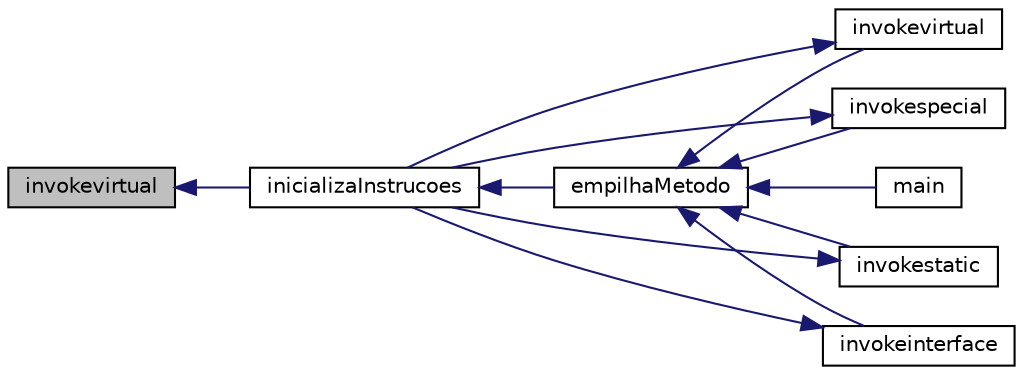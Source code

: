 digraph "invokevirtual"
{
 // INTERACTIVE_SVG=YES
  edge [fontname="Helvetica",fontsize="10",labelfontname="Helvetica",labelfontsize="10"];
  node [fontname="Helvetica",fontsize="10",shape=record];
  rankdir="LR";
  Node2882 [label="invokevirtual",height=0.2,width=0.4,color="black", fillcolor="grey75", style="filled", fontcolor="black"];
  Node2882 -> Node2883 [dir="back",color="midnightblue",fontsize="10",style="solid",fontname="Helvetica"];
  Node2883 [label="inicializaInstrucoes",height=0.2,width=0.4,color="black", fillcolor="white", style="filled",URL="$instrucao_8h.html#a308f4b87fb42ab5a62790c0127003ebe"];
  Node2883 -> Node2884 [dir="back",color="midnightblue",fontsize="10",style="solid",fontname="Helvetica"];
  Node2884 [label="empilhaMetodo",height=0.2,width=0.4,color="black", fillcolor="white", style="filled",URL="$metodo_8h.html#a68acc5b3f2238f62b7d0ee50964183c1"];
  Node2884 -> Node2885 [dir="back",color="midnightblue",fontsize="10",style="solid",fontname="Helvetica"];
  Node2885 [label="invokevirtual",height=0.2,width=0.4,color="black", fillcolor="white", style="filled",URL="$instrucao_8h.html#a78801a57dd7317b58754d741e22607a7"];
  Node2885 -> Node2883 [dir="back",color="midnightblue",fontsize="10",style="solid",fontname="Helvetica"];
  Node2884 -> Node2886 [dir="back",color="midnightblue",fontsize="10",style="solid",fontname="Helvetica"];
  Node2886 [label="invokespecial",height=0.2,width=0.4,color="black", fillcolor="white", style="filled",URL="$instrucao_8h.html#aea396d65920fd2046b81c2b5742f8fc2"];
  Node2886 -> Node2883 [dir="back",color="midnightblue",fontsize="10",style="solid",fontname="Helvetica"];
  Node2884 -> Node2887 [dir="back",color="midnightblue",fontsize="10",style="solid",fontname="Helvetica"];
  Node2887 [label="invokestatic",height=0.2,width=0.4,color="black", fillcolor="white", style="filled",URL="$instrucao_8h.html#a99b74fdcaa5d59615718fc49f4cb1bf2"];
  Node2887 -> Node2883 [dir="back",color="midnightblue",fontsize="10",style="solid",fontname="Helvetica"];
  Node2884 -> Node2888 [dir="back",color="midnightblue",fontsize="10",style="solid",fontname="Helvetica"];
  Node2888 [label="invokeinterface",height=0.2,width=0.4,color="black", fillcolor="white", style="filled",URL="$instrucao_8h.html#a04465c61aa4c123ce79dc562244e7af8"];
  Node2888 -> Node2883 [dir="back",color="midnightblue",fontsize="10",style="solid",fontname="Helvetica"];
  Node2884 -> Node2889 [dir="back",color="midnightblue",fontsize="10",style="solid",fontname="Helvetica"];
  Node2889 [label="main",height=0.2,width=0.4,color="black", fillcolor="white", style="filled",URL="$main_8c.html#a0ddf1224851353fc92bfbff6f499fa97"];
}
